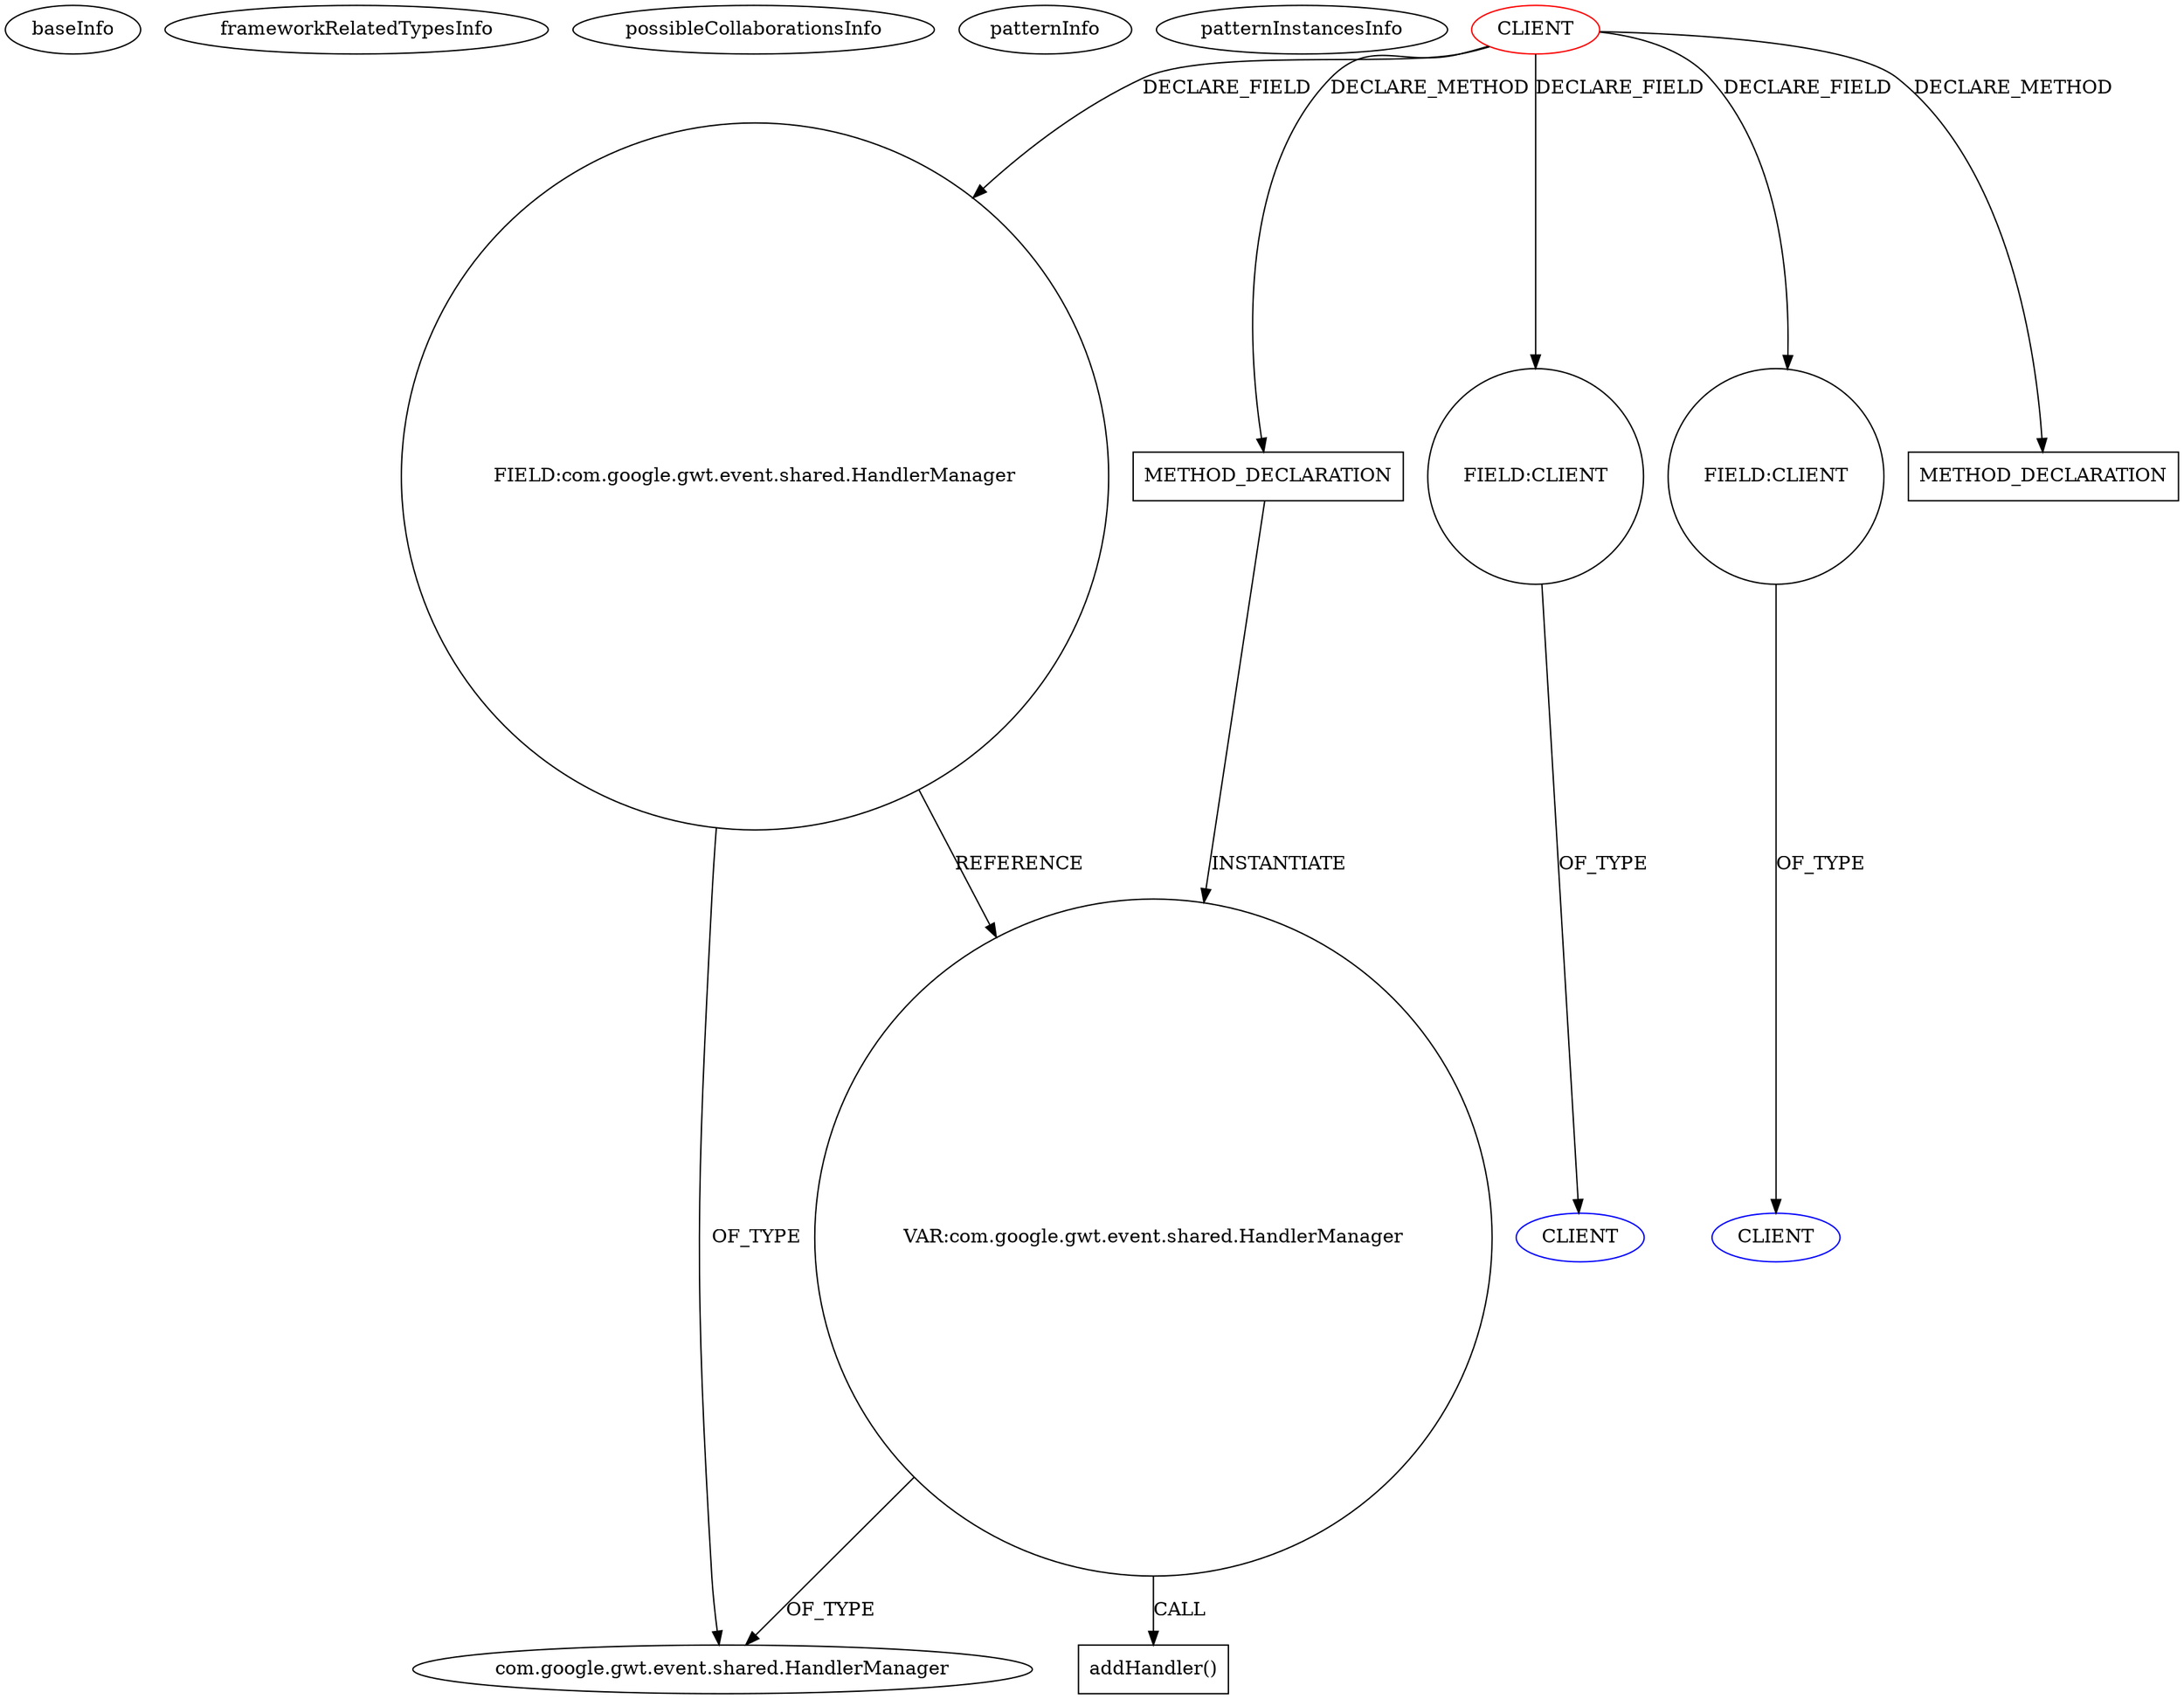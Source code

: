 digraph {
baseInfo[graphId=996,category="pattern",isAnonymous=false,possibleRelation=false]
frameworkRelatedTypesInfo[]
possibleCollaborationsInfo[]
patternInfo[frequency=2.0,patternRootClient=0]
patternInstancesInfo[0="Tok-Ziraja222~/Tok-Ziraja222/Ziraja222-master/src/ziraja/client/AppController.java~AppController~396",1="mguiral-GwtVideoLib~/mguiral-GwtVideoLib/GwtVideoLib-master/src/gwt/html5/video/client/VideoWidget.java~VideoWidget~4005"]
4[label="FIELD:com.google.gwt.event.shared.HandlerManager",vertexType="FIELD_DECLARATION",isFrameworkType=false,shape=circle]
0[label="CLIENT",vertexType="ROOT_CLIENT_CLASS_DECLARATION",isFrameworkType=false,color=red]
6[label="FIELD:CLIENT",vertexType="FIELD_DECLARATION",isFrameworkType=false,shape=circle]
12[label="FIELD:CLIENT",vertexType="FIELD_DECLARATION",isFrameworkType=false,shape=circle]
29[label="METHOD_DECLARATION",vertexType="CLIENT_METHOD_DECLARATION",isFrameworkType=false,shape=box]
5[label="com.google.gwt.event.shared.HandlerManager",vertexType="FRAMEWORK_CLASS_TYPE",isFrameworkType=false]
66[label="VAR:com.google.gwt.event.shared.HandlerManager",vertexType="VARIABLE_EXPRESION",isFrameworkType=false,shape=circle]
86[label="addHandler()",vertexType="INSIDE_CALL",isFrameworkType=false,shape=box]
62[label="METHOD_DECLARATION",vertexType="CLIENT_METHOD_DECLARATION",isFrameworkType=false,shape=box]
13[label="CLIENT",vertexType="REFERENCE_CLIENT_CLASS_DECLARATION",isFrameworkType=false,color=blue]
7[label="CLIENT",vertexType="REFERENCE_CLIENT_CLASS_DECLARATION",isFrameworkType=false,color=blue]
0->6[label="DECLARE_FIELD"]
0->4[label="DECLARE_FIELD"]
0->29[label="DECLARE_METHOD"]
4->5[label="OF_TYPE"]
0->12[label="DECLARE_FIELD"]
4->66[label="REFERENCE"]
66->5[label="OF_TYPE"]
6->7[label="OF_TYPE"]
66->86[label="CALL"]
12->13[label="OF_TYPE"]
0->62[label="DECLARE_METHOD"]
62->66[label="INSTANTIATE"]
}
